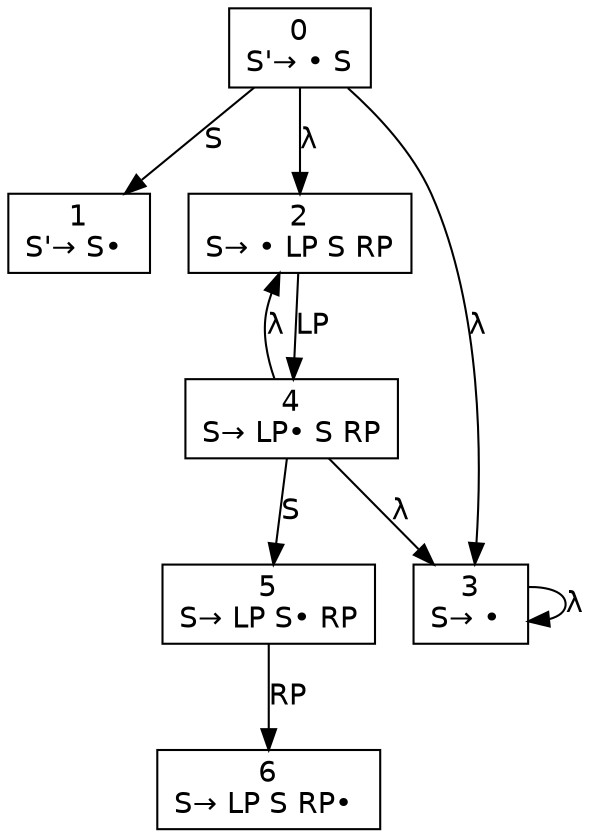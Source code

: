 digraph d{
node [fontname=Helvetica,shape=box];
edge [fontname=Helvetica];
n0 [label=<0<br />S'→ • S>];
n1 [label=<1<br />S'→ S• >];
n2 [label=<2<br />S→ • LP S RP>];
n3 [label=<3<br />S→ • >];
n4 [label=<4<br />S→ LP• S RP>];
n5 [label=<5<br />S→ LP S• RP>];
n6 [label=<6<br />S→ LP S RP• >];
n0 -> n1 [label="S"];
n0 -> n2 [label=<&lambda;>];
n0 -> n3 [label=<&lambda;>];
n2 -> n4 [label="LP"];
n3 -> n3 [label=<&lambda;>];
n4 -> n5 [label="S"];
n4 -> n2 [label=<&lambda;>];
n4 -> n3 [label=<&lambda;>];
n5 -> n6 [label="RP"];
}